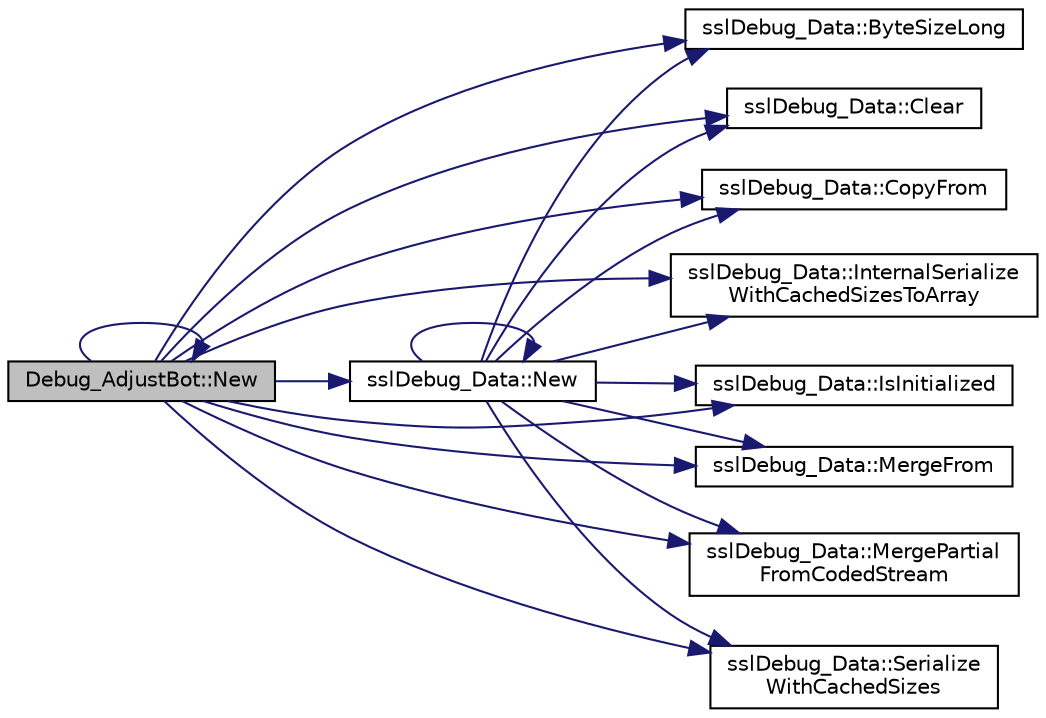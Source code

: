 digraph "Debug_AdjustBot::New"
{
 // INTERACTIVE_SVG=YES
  edge [fontname="Helvetica",fontsize="10",labelfontname="Helvetica",labelfontsize="10"];
  node [fontname="Helvetica",fontsize="10",shape=record];
  rankdir="LR";
  Node1 [label="Debug_AdjustBot::New",height=0.2,width=0.4,color="black", fillcolor="grey75", style="filled", fontcolor="black"];
  Node1 -> Node2 [color="midnightblue",fontsize="10",style="solid",fontname="Helvetica"];
  Node2 [label="sslDebug_Data::ByteSizeLong",height=0.2,width=0.4,color="black", fillcolor="white", style="filled",URL="$d4/d17/classssl_debug___data.html#a9995cb5a94ae8e2d473066b91e424305"];
  Node1 -> Node3 [color="midnightblue",fontsize="10",style="solid",fontname="Helvetica"];
  Node3 [label="sslDebug_Data::Clear",height=0.2,width=0.4,color="black", fillcolor="white", style="filled",URL="$d4/d17/classssl_debug___data.html#a21b14f0616bab90dff8c0cadca9ff838"];
  Node1 -> Node4 [color="midnightblue",fontsize="10",style="solid",fontname="Helvetica"];
  Node4 [label="sslDebug_Data::CopyFrom",height=0.2,width=0.4,color="black", fillcolor="white", style="filled",URL="$d4/d17/classssl_debug___data.html#a8d2ec0e1951e6d9daaa3391d53f453c6"];
  Node1 -> Node5 [color="midnightblue",fontsize="10",style="solid",fontname="Helvetica"];
  Node5 [label="sslDebug_Data::InternalSerialize\lWithCachedSizesToArray",height=0.2,width=0.4,color="black", fillcolor="white", style="filled",URL="$d4/d17/classssl_debug___data.html#a78d875bfc4cb3f47b6f81d236e68041d"];
  Node1 -> Node6 [color="midnightblue",fontsize="10",style="solid",fontname="Helvetica"];
  Node6 [label="sslDebug_Data::IsInitialized",height=0.2,width=0.4,color="black", fillcolor="white", style="filled",URL="$d4/d17/classssl_debug___data.html#aa94bf517d4b52ff70fffdd94081cff49"];
  Node1 -> Node7 [color="midnightblue",fontsize="10",style="solid",fontname="Helvetica"];
  Node7 [label="sslDebug_Data::MergeFrom",height=0.2,width=0.4,color="black", fillcolor="white", style="filled",URL="$d4/d17/classssl_debug___data.html#a16f6c38843f42702143dfcd39744ec8a"];
  Node1 -> Node8 [color="midnightblue",fontsize="10",style="solid",fontname="Helvetica"];
  Node8 [label="sslDebug_Data::MergePartial\lFromCodedStream",height=0.2,width=0.4,color="black", fillcolor="white", style="filled",URL="$d4/d17/classssl_debug___data.html#a402ec360241c3acf95aade09bf2615e4"];
  Node1 -> Node9 [color="midnightblue",fontsize="10",style="solid",fontname="Helvetica"];
  Node9 [label="sslDebug_Data::New",height=0.2,width=0.4,color="black", fillcolor="white", style="filled",URL="$d4/d17/classssl_debug___data.html#a8170c3e14f84330bf98f1fb9dc036ba4"];
  Node9 -> Node9 [color="midnightblue",fontsize="10",style="solid",fontname="Helvetica"];
  Node9 -> Node4 [color="midnightblue",fontsize="10",style="solid",fontname="Helvetica"];
  Node9 -> Node7 [color="midnightblue",fontsize="10",style="solid",fontname="Helvetica"];
  Node9 -> Node3 [color="midnightblue",fontsize="10",style="solid",fontname="Helvetica"];
  Node9 -> Node6 [color="midnightblue",fontsize="10",style="solid",fontname="Helvetica"];
  Node9 -> Node2 [color="midnightblue",fontsize="10",style="solid",fontname="Helvetica"];
  Node9 -> Node8 [color="midnightblue",fontsize="10",style="solid",fontname="Helvetica"];
  Node9 -> Node10 [color="midnightblue",fontsize="10",style="solid",fontname="Helvetica"];
  Node10 [label="sslDebug_Data::Serialize\lWithCachedSizes",height=0.2,width=0.4,color="black", fillcolor="white", style="filled",URL="$d4/d17/classssl_debug___data.html#a09292b6f46b60653e030b8677e4a8231"];
  Node9 -> Node5 [color="midnightblue",fontsize="10",style="solid",fontname="Helvetica"];
  Node1 -> Node1 [color="midnightblue",fontsize="10",style="solid",fontname="Helvetica"];
  Node1 -> Node10 [color="midnightblue",fontsize="10",style="solid",fontname="Helvetica"];
}
